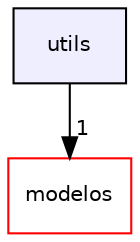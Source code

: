 digraph "utils" {
  compound=true
  node [ fontsize="10", fontname="Helvetica"];
  edge [ labelfontsize="10", labelfontname="Helvetica"];
  dir_cbdb8362360e11eafe2fa3bc74cf0ffd [shape=box, label="utils", style="filled", fillcolor="#eeeeff", pencolor="black", URL="dir_cbdb8362360e11eafe2fa3bc74cf0ffd.html"];
  dir_847a87e7fd795717ad8c6c1af3cd90dc [shape=box label="modelos" fillcolor="white" style="filled" color="red" URL="dir_847a87e7fd795717ad8c6c1af3cd90dc.html"];
  dir_cbdb8362360e11eafe2fa3bc74cf0ffd->dir_847a87e7fd795717ad8c6c1af3cd90dc [headlabel="1", labeldistance=1.5 headhref="dir_000000_000001.html"];
}

